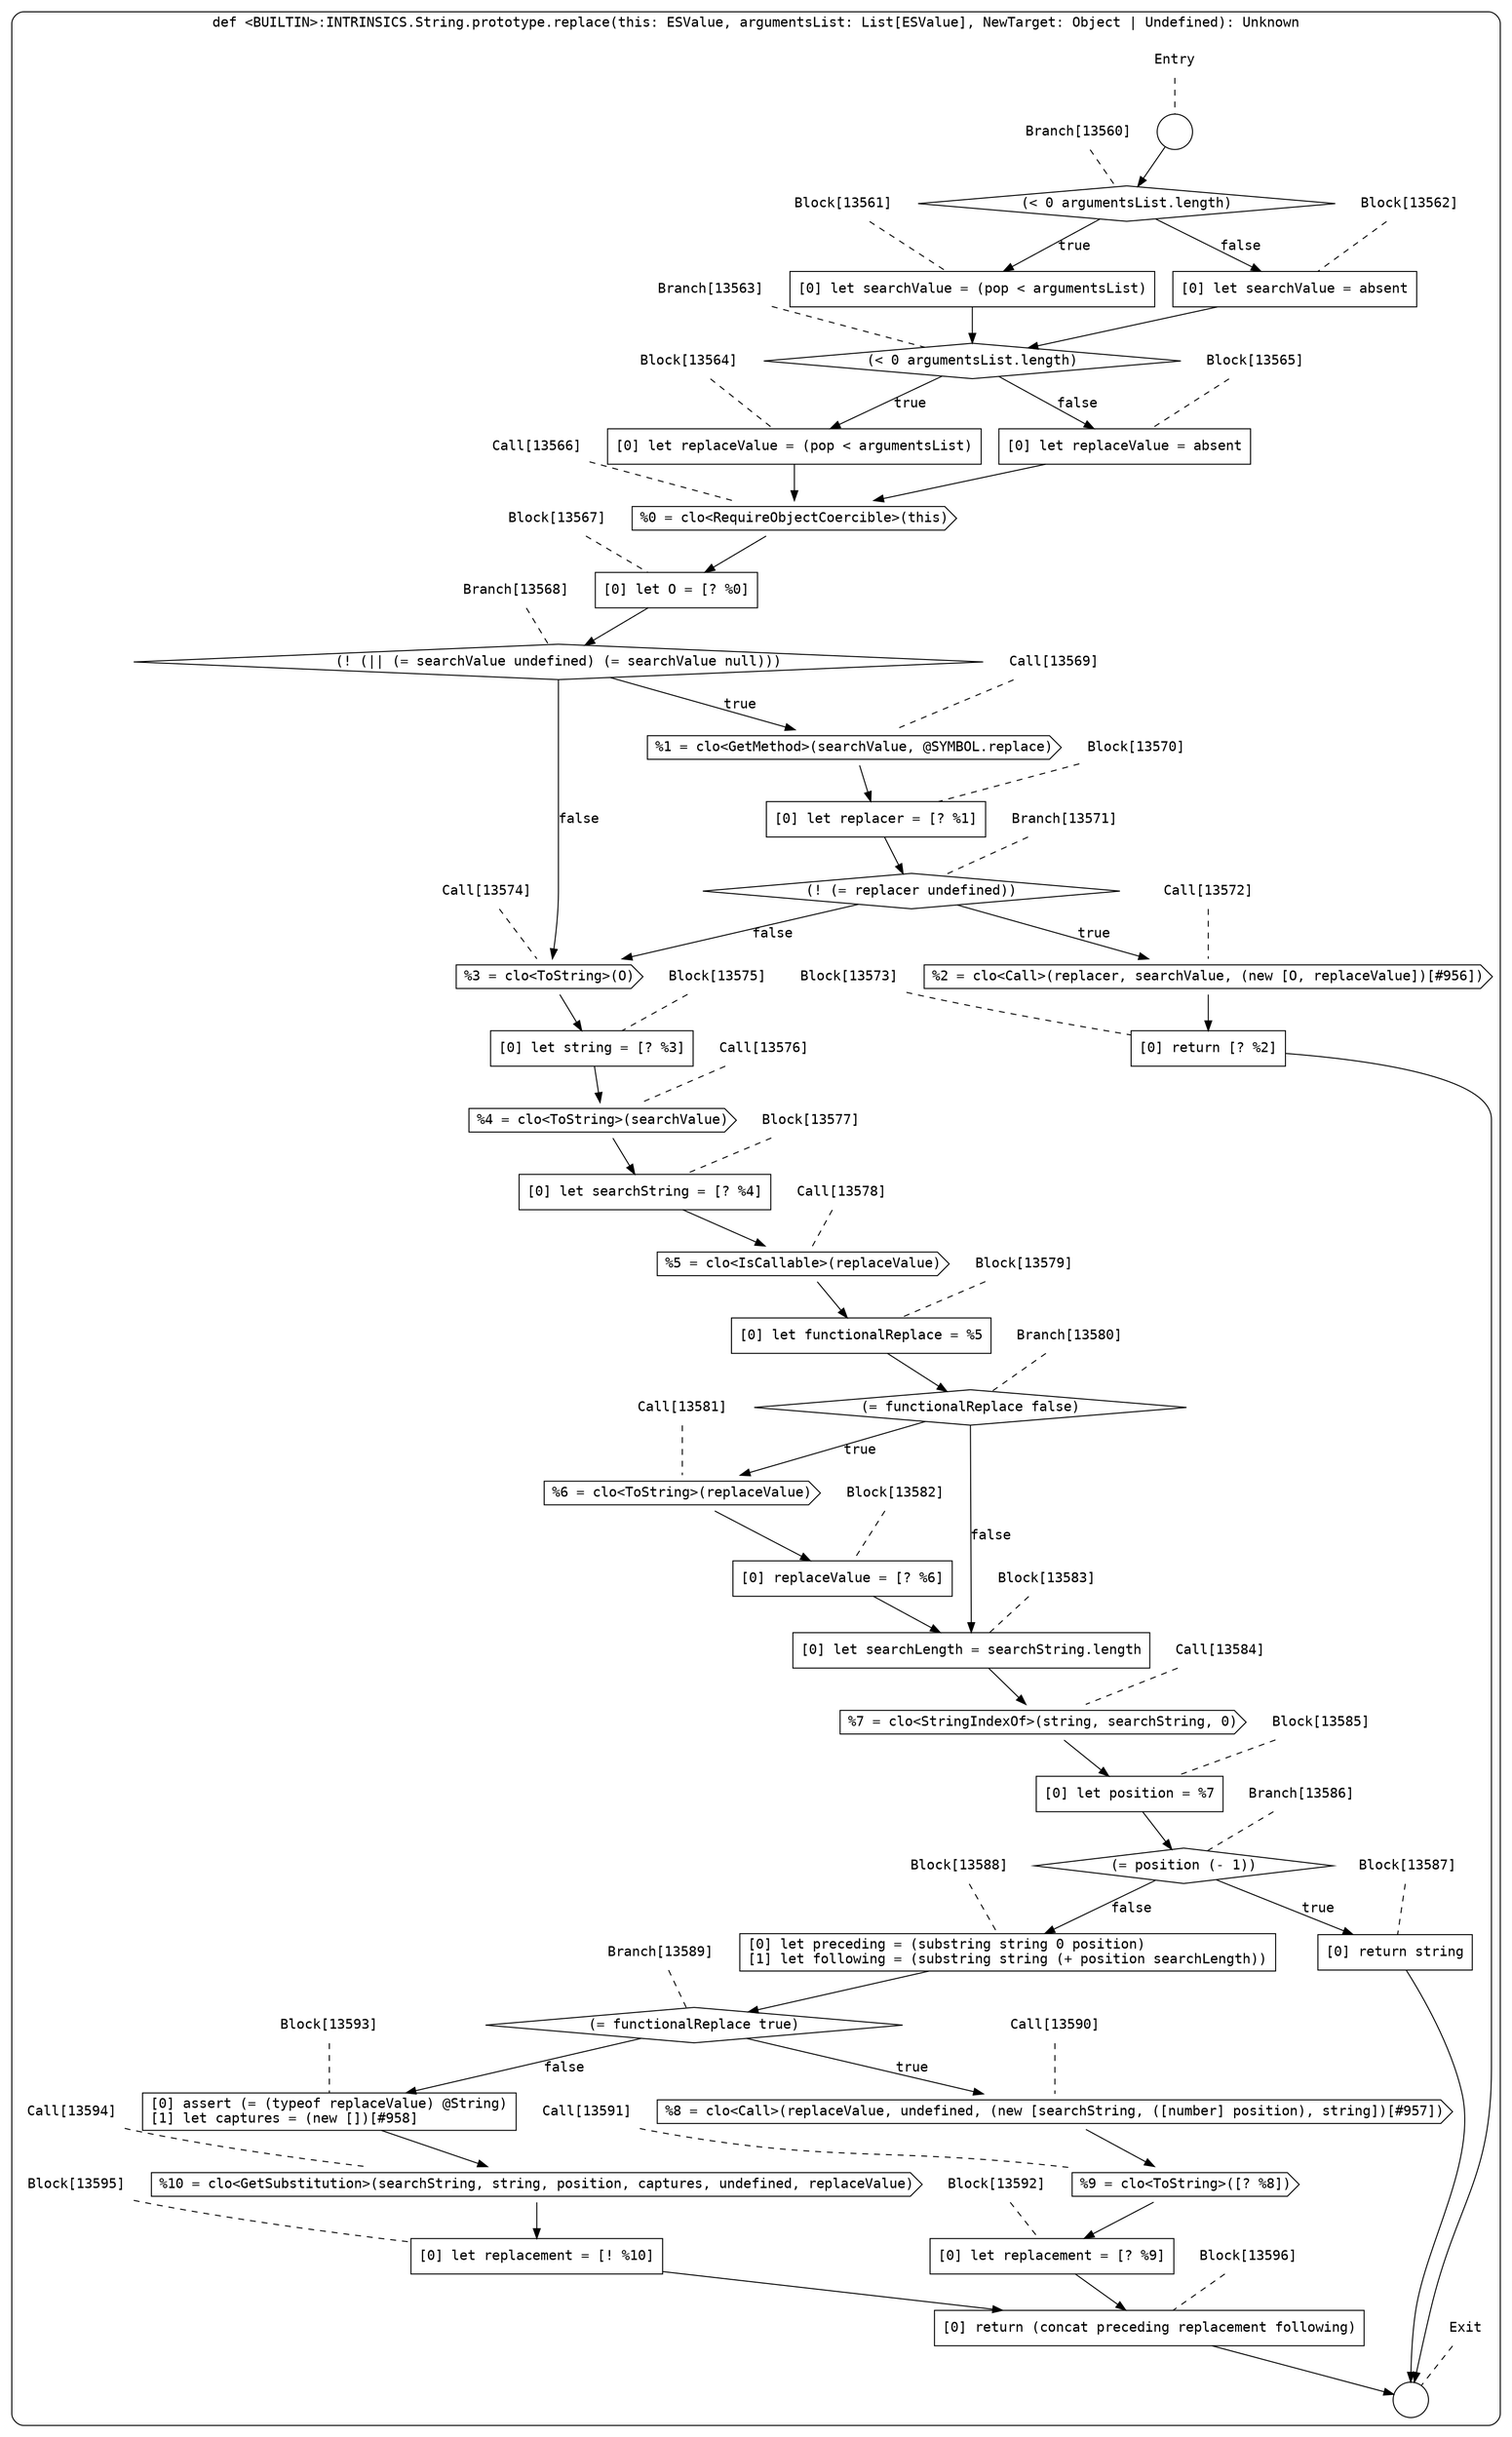 digraph {
  graph [fontname = "Consolas"]
  node [fontname = "Consolas"]
  edge [fontname = "Consolas"]
  subgraph cluster2186 {
    label = "def <BUILTIN>:INTRINSICS.String.prototype.replace(this: ESValue, argumentsList: List[ESValue], NewTarget: Object | Undefined): Unknown"
    style = rounded
    cluster2186_entry_name [shape=none, label=<<font color="black">Entry</font>>]
    cluster2186_entry_name -> cluster2186_entry [arrowhead=none, color="black", style=dashed]
    cluster2186_entry [shape=circle label=" " color="black" fillcolor="white" style=filled]
    cluster2186_entry -> node13560 [color="black"]
    cluster2186_exit_name [shape=none, label=<<font color="black">Exit</font>>]
    cluster2186_exit_name -> cluster2186_exit [arrowhead=none, color="black", style=dashed]
    cluster2186_exit [shape=circle label=" " color="black" fillcolor="white" style=filled]
    node13560_name [shape=none, label=<<font color="black">Branch[13560]</font>>]
    node13560_name -> node13560 [arrowhead=none, color="black", style=dashed]
    node13560 [shape=diamond, label=<<font color="black">(&lt; 0 argumentsList.length)</font>> color="black" fillcolor="white", style=filled]
    node13560 -> node13561 [label=<<font color="black">true</font>> color="black"]
    node13560 -> node13562 [label=<<font color="black">false</font>> color="black"]
    node13561_name [shape=none, label=<<font color="black">Block[13561]</font>>]
    node13561_name -> node13561 [arrowhead=none, color="black", style=dashed]
    node13561 [shape=box, label=<<font color="black">[0] let searchValue = (pop &lt; argumentsList)<BR ALIGN="LEFT"/></font>> color="black" fillcolor="white", style=filled]
    node13561 -> node13563 [color="black"]
    node13562_name [shape=none, label=<<font color="black">Block[13562]</font>>]
    node13562_name -> node13562 [arrowhead=none, color="black", style=dashed]
    node13562 [shape=box, label=<<font color="black">[0] let searchValue = absent<BR ALIGN="LEFT"/></font>> color="black" fillcolor="white", style=filled]
    node13562 -> node13563 [color="black"]
    node13563_name [shape=none, label=<<font color="black">Branch[13563]</font>>]
    node13563_name -> node13563 [arrowhead=none, color="black", style=dashed]
    node13563 [shape=diamond, label=<<font color="black">(&lt; 0 argumentsList.length)</font>> color="black" fillcolor="white", style=filled]
    node13563 -> node13564 [label=<<font color="black">true</font>> color="black"]
    node13563 -> node13565 [label=<<font color="black">false</font>> color="black"]
    node13564_name [shape=none, label=<<font color="black">Block[13564]</font>>]
    node13564_name -> node13564 [arrowhead=none, color="black", style=dashed]
    node13564 [shape=box, label=<<font color="black">[0] let replaceValue = (pop &lt; argumentsList)<BR ALIGN="LEFT"/></font>> color="black" fillcolor="white", style=filled]
    node13564 -> node13566 [color="black"]
    node13565_name [shape=none, label=<<font color="black">Block[13565]</font>>]
    node13565_name -> node13565 [arrowhead=none, color="black", style=dashed]
    node13565 [shape=box, label=<<font color="black">[0] let replaceValue = absent<BR ALIGN="LEFT"/></font>> color="black" fillcolor="white", style=filled]
    node13565 -> node13566 [color="black"]
    node13566_name [shape=none, label=<<font color="black">Call[13566]</font>>]
    node13566_name -> node13566 [arrowhead=none, color="black", style=dashed]
    node13566 [shape=cds, label=<<font color="black">%0 = clo&lt;RequireObjectCoercible&gt;(this)</font>> color="black" fillcolor="white", style=filled]
    node13566 -> node13567 [color="black"]
    node13567_name [shape=none, label=<<font color="black">Block[13567]</font>>]
    node13567_name -> node13567 [arrowhead=none, color="black", style=dashed]
    node13567 [shape=box, label=<<font color="black">[0] let O = [? %0]<BR ALIGN="LEFT"/></font>> color="black" fillcolor="white", style=filled]
    node13567 -> node13568 [color="black"]
    node13568_name [shape=none, label=<<font color="black">Branch[13568]</font>>]
    node13568_name -> node13568 [arrowhead=none, color="black", style=dashed]
    node13568 [shape=diamond, label=<<font color="black">(! (|| (= searchValue undefined) (= searchValue null)))</font>> color="black" fillcolor="white", style=filled]
    node13568 -> node13569 [label=<<font color="black">true</font>> color="black"]
    node13568 -> node13574 [label=<<font color="black">false</font>> color="black"]
    node13569_name [shape=none, label=<<font color="black">Call[13569]</font>>]
    node13569_name -> node13569 [arrowhead=none, color="black", style=dashed]
    node13569 [shape=cds, label=<<font color="black">%1 = clo&lt;GetMethod&gt;(searchValue, @SYMBOL.replace)</font>> color="black" fillcolor="white", style=filled]
    node13569 -> node13570 [color="black"]
    node13574_name [shape=none, label=<<font color="black">Call[13574]</font>>]
    node13574_name -> node13574 [arrowhead=none, color="black", style=dashed]
    node13574 [shape=cds, label=<<font color="black">%3 = clo&lt;ToString&gt;(O)</font>> color="black" fillcolor="white", style=filled]
    node13574 -> node13575 [color="black"]
    node13570_name [shape=none, label=<<font color="black">Block[13570]</font>>]
    node13570_name -> node13570 [arrowhead=none, color="black", style=dashed]
    node13570 [shape=box, label=<<font color="black">[0] let replacer = [? %1]<BR ALIGN="LEFT"/></font>> color="black" fillcolor="white", style=filled]
    node13570 -> node13571 [color="black"]
    node13575_name [shape=none, label=<<font color="black">Block[13575]</font>>]
    node13575_name -> node13575 [arrowhead=none, color="black", style=dashed]
    node13575 [shape=box, label=<<font color="black">[0] let string = [? %3]<BR ALIGN="LEFT"/></font>> color="black" fillcolor="white", style=filled]
    node13575 -> node13576 [color="black"]
    node13571_name [shape=none, label=<<font color="black">Branch[13571]</font>>]
    node13571_name -> node13571 [arrowhead=none, color="black", style=dashed]
    node13571 [shape=diamond, label=<<font color="black">(! (= replacer undefined))</font>> color="black" fillcolor="white", style=filled]
    node13571 -> node13572 [label=<<font color="black">true</font>> color="black"]
    node13571 -> node13574 [label=<<font color="black">false</font>> color="black"]
    node13576_name [shape=none, label=<<font color="black">Call[13576]</font>>]
    node13576_name -> node13576 [arrowhead=none, color="black", style=dashed]
    node13576 [shape=cds, label=<<font color="black">%4 = clo&lt;ToString&gt;(searchValue)</font>> color="black" fillcolor="white", style=filled]
    node13576 -> node13577 [color="black"]
    node13572_name [shape=none, label=<<font color="black">Call[13572]</font>>]
    node13572_name -> node13572 [arrowhead=none, color="black", style=dashed]
    node13572 [shape=cds, label=<<font color="black">%2 = clo&lt;Call&gt;(replacer, searchValue, (new [O, replaceValue])[#956])</font>> color="black" fillcolor="white", style=filled]
    node13572 -> node13573 [color="black"]
    node13577_name [shape=none, label=<<font color="black">Block[13577]</font>>]
    node13577_name -> node13577 [arrowhead=none, color="black", style=dashed]
    node13577 [shape=box, label=<<font color="black">[0] let searchString = [? %4]<BR ALIGN="LEFT"/></font>> color="black" fillcolor="white", style=filled]
    node13577 -> node13578 [color="black"]
    node13573_name [shape=none, label=<<font color="black">Block[13573]</font>>]
    node13573_name -> node13573 [arrowhead=none, color="black", style=dashed]
    node13573 [shape=box, label=<<font color="black">[0] return [? %2]<BR ALIGN="LEFT"/></font>> color="black" fillcolor="white", style=filled]
    node13573 -> cluster2186_exit [color="black"]
    node13578_name [shape=none, label=<<font color="black">Call[13578]</font>>]
    node13578_name -> node13578 [arrowhead=none, color="black", style=dashed]
    node13578 [shape=cds, label=<<font color="black">%5 = clo&lt;IsCallable&gt;(replaceValue)</font>> color="black" fillcolor="white", style=filled]
    node13578 -> node13579 [color="black"]
    node13579_name [shape=none, label=<<font color="black">Block[13579]</font>>]
    node13579_name -> node13579 [arrowhead=none, color="black", style=dashed]
    node13579 [shape=box, label=<<font color="black">[0] let functionalReplace = %5<BR ALIGN="LEFT"/></font>> color="black" fillcolor="white", style=filled]
    node13579 -> node13580 [color="black"]
    node13580_name [shape=none, label=<<font color="black">Branch[13580]</font>>]
    node13580_name -> node13580 [arrowhead=none, color="black", style=dashed]
    node13580 [shape=diamond, label=<<font color="black">(= functionalReplace false)</font>> color="black" fillcolor="white", style=filled]
    node13580 -> node13581 [label=<<font color="black">true</font>> color="black"]
    node13580 -> node13583 [label=<<font color="black">false</font>> color="black"]
    node13581_name [shape=none, label=<<font color="black">Call[13581]</font>>]
    node13581_name -> node13581 [arrowhead=none, color="black", style=dashed]
    node13581 [shape=cds, label=<<font color="black">%6 = clo&lt;ToString&gt;(replaceValue)</font>> color="black" fillcolor="white", style=filled]
    node13581 -> node13582 [color="black"]
    node13583_name [shape=none, label=<<font color="black">Block[13583]</font>>]
    node13583_name -> node13583 [arrowhead=none, color="black", style=dashed]
    node13583 [shape=box, label=<<font color="black">[0] let searchLength = searchString.length<BR ALIGN="LEFT"/></font>> color="black" fillcolor="white", style=filled]
    node13583 -> node13584 [color="black"]
    node13582_name [shape=none, label=<<font color="black">Block[13582]</font>>]
    node13582_name -> node13582 [arrowhead=none, color="black", style=dashed]
    node13582 [shape=box, label=<<font color="black">[0] replaceValue = [? %6]<BR ALIGN="LEFT"/></font>> color="black" fillcolor="white", style=filled]
    node13582 -> node13583 [color="black"]
    node13584_name [shape=none, label=<<font color="black">Call[13584]</font>>]
    node13584_name -> node13584 [arrowhead=none, color="black", style=dashed]
    node13584 [shape=cds, label=<<font color="black">%7 = clo&lt;StringIndexOf&gt;(string, searchString, 0)</font>> color="black" fillcolor="white", style=filled]
    node13584 -> node13585 [color="black"]
    node13585_name [shape=none, label=<<font color="black">Block[13585]</font>>]
    node13585_name -> node13585 [arrowhead=none, color="black", style=dashed]
    node13585 [shape=box, label=<<font color="black">[0] let position = %7<BR ALIGN="LEFT"/></font>> color="black" fillcolor="white", style=filled]
    node13585 -> node13586 [color="black"]
    node13586_name [shape=none, label=<<font color="black">Branch[13586]</font>>]
    node13586_name -> node13586 [arrowhead=none, color="black", style=dashed]
    node13586 [shape=diamond, label=<<font color="black">(= position (- 1))</font>> color="black" fillcolor="white", style=filled]
    node13586 -> node13587 [label=<<font color="black">true</font>> color="black"]
    node13586 -> node13588 [label=<<font color="black">false</font>> color="black"]
    node13587_name [shape=none, label=<<font color="black">Block[13587]</font>>]
    node13587_name -> node13587 [arrowhead=none, color="black", style=dashed]
    node13587 [shape=box, label=<<font color="black">[0] return string<BR ALIGN="LEFT"/></font>> color="black" fillcolor="white", style=filled]
    node13587 -> cluster2186_exit [color="black"]
    node13588_name [shape=none, label=<<font color="black">Block[13588]</font>>]
    node13588_name -> node13588 [arrowhead=none, color="black", style=dashed]
    node13588 [shape=box, label=<<font color="black">[0] let preceding = (substring string 0 position)<BR ALIGN="LEFT"/>[1] let following = (substring string (+ position searchLength))<BR ALIGN="LEFT"/></font>> color="black" fillcolor="white", style=filled]
    node13588 -> node13589 [color="black"]
    node13589_name [shape=none, label=<<font color="black">Branch[13589]</font>>]
    node13589_name -> node13589 [arrowhead=none, color="black", style=dashed]
    node13589 [shape=diamond, label=<<font color="black">(= functionalReplace true)</font>> color="black" fillcolor="white", style=filled]
    node13589 -> node13590 [label=<<font color="black">true</font>> color="black"]
    node13589 -> node13593 [label=<<font color="black">false</font>> color="black"]
    node13590_name [shape=none, label=<<font color="black">Call[13590]</font>>]
    node13590_name -> node13590 [arrowhead=none, color="black", style=dashed]
    node13590 [shape=cds, label=<<font color="black">%8 = clo&lt;Call&gt;(replaceValue, undefined, (new [searchString, ([number] position), string])[#957])</font>> color="black" fillcolor="white", style=filled]
    node13590 -> node13591 [color="black"]
    node13593_name [shape=none, label=<<font color="black">Block[13593]</font>>]
    node13593_name -> node13593 [arrowhead=none, color="black", style=dashed]
    node13593 [shape=box, label=<<font color="black">[0] assert (= (typeof replaceValue) @String)<BR ALIGN="LEFT"/>[1] let captures = (new [])[#958]<BR ALIGN="LEFT"/></font>> color="black" fillcolor="white", style=filled]
    node13593 -> node13594 [color="black"]
    node13591_name [shape=none, label=<<font color="black">Call[13591]</font>>]
    node13591_name -> node13591 [arrowhead=none, color="black", style=dashed]
    node13591 [shape=cds, label=<<font color="black">%9 = clo&lt;ToString&gt;([? %8])</font>> color="black" fillcolor="white", style=filled]
    node13591 -> node13592 [color="black"]
    node13594_name [shape=none, label=<<font color="black">Call[13594]</font>>]
    node13594_name -> node13594 [arrowhead=none, color="black", style=dashed]
    node13594 [shape=cds, label=<<font color="black">%10 = clo&lt;GetSubstitution&gt;(searchString, string, position, captures, undefined, replaceValue)</font>> color="black" fillcolor="white", style=filled]
    node13594 -> node13595 [color="black"]
    node13592_name [shape=none, label=<<font color="black">Block[13592]</font>>]
    node13592_name -> node13592 [arrowhead=none, color="black", style=dashed]
    node13592 [shape=box, label=<<font color="black">[0] let replacement = [? %9]<BR ALIGN="LEFT"/></font>> color="black" fillcolor="white", style=filled]
    node13592 -> node13596 [color="black"]
    node13595_name [shape=none, label=<<font color="black">Block[13595]</font>>]
    node13595_name -> node13595 [arrowhead=none, color="black", style=dashed]
    node13595 [shape=box, label=<<font color="black">[0] let replacement = [! %10]<BR ALIGN="LEFT"/></font>> color="black" fillcolor="white", style=filled]
    node13595 -> node13596 [color="black"]
    node13596_name [shape=none, label=<<font color="black">Block[13596]</font>>]
    node13596_name -> node13596 [arrowhead=none, color="black", style=dashed]
    node13596 [shape=box, label=<<font color="black">[0] return (concat preceding replacement following)<BR ALIGN="LEFT"/></font>> color="black" fillcolor="white", style=filled]
    node13596 -> cluster2186_exit [color="black"]
  }
}